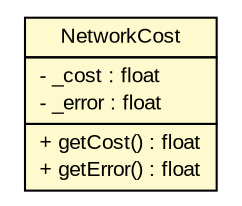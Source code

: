 #!/usr/local/bin/dot
#
# Class diagram 
# Generated by UMLGraph version R5_7_2-3-gee82a7 (http://www.umlgraph.org/)
#

digraph G {
	edge [fontname="arial",fontsize=10,labelfontname="arial",labelfontsize=10];
	node [fontname="arial",fontsize=10,shape=plaintext];
	nodesep=0.25;
	ranksep=0.5;
	// org.edg.data.replication.optorsim.reptorsim.NetworkCost
	c6563 [label=<<table title="org.edg.data.replication.optorsim.reptorsim.NetworkCost" border="0" cellborder="1" cellspacing="0" cellpadding="2" port="p" bgcolor="lemonChiffon" href="./NetworkCost.html">
		<tr><td><table border="0" cellspacing="0" cellpadding="1">
<tr><td align="center" balign="center"> NetworkCost </td></tr>
		</table></td></tr>
		<tr><td><table border="0" cellspacing="0" cellpadding="1">
<tr><td align="left" balign="left"> - _cost : float </td></tr>
<tr><td align="left" balign="left"> - _error : float </td></tr>
		</table></td></tr>
		<tr><td><table border="0" cellspacing="0" cellpadding="1">
<tr><td align="left" balign="left"> + getCost() : float </td></tr>
<tr><td align="left" balign="left"> + getError() : float </td></tr>
		</table></td></tr>
		</table>>, URL="./NetworkCost.html", fontname="arial", fontcolor="black", fontsize=10.0];
}

